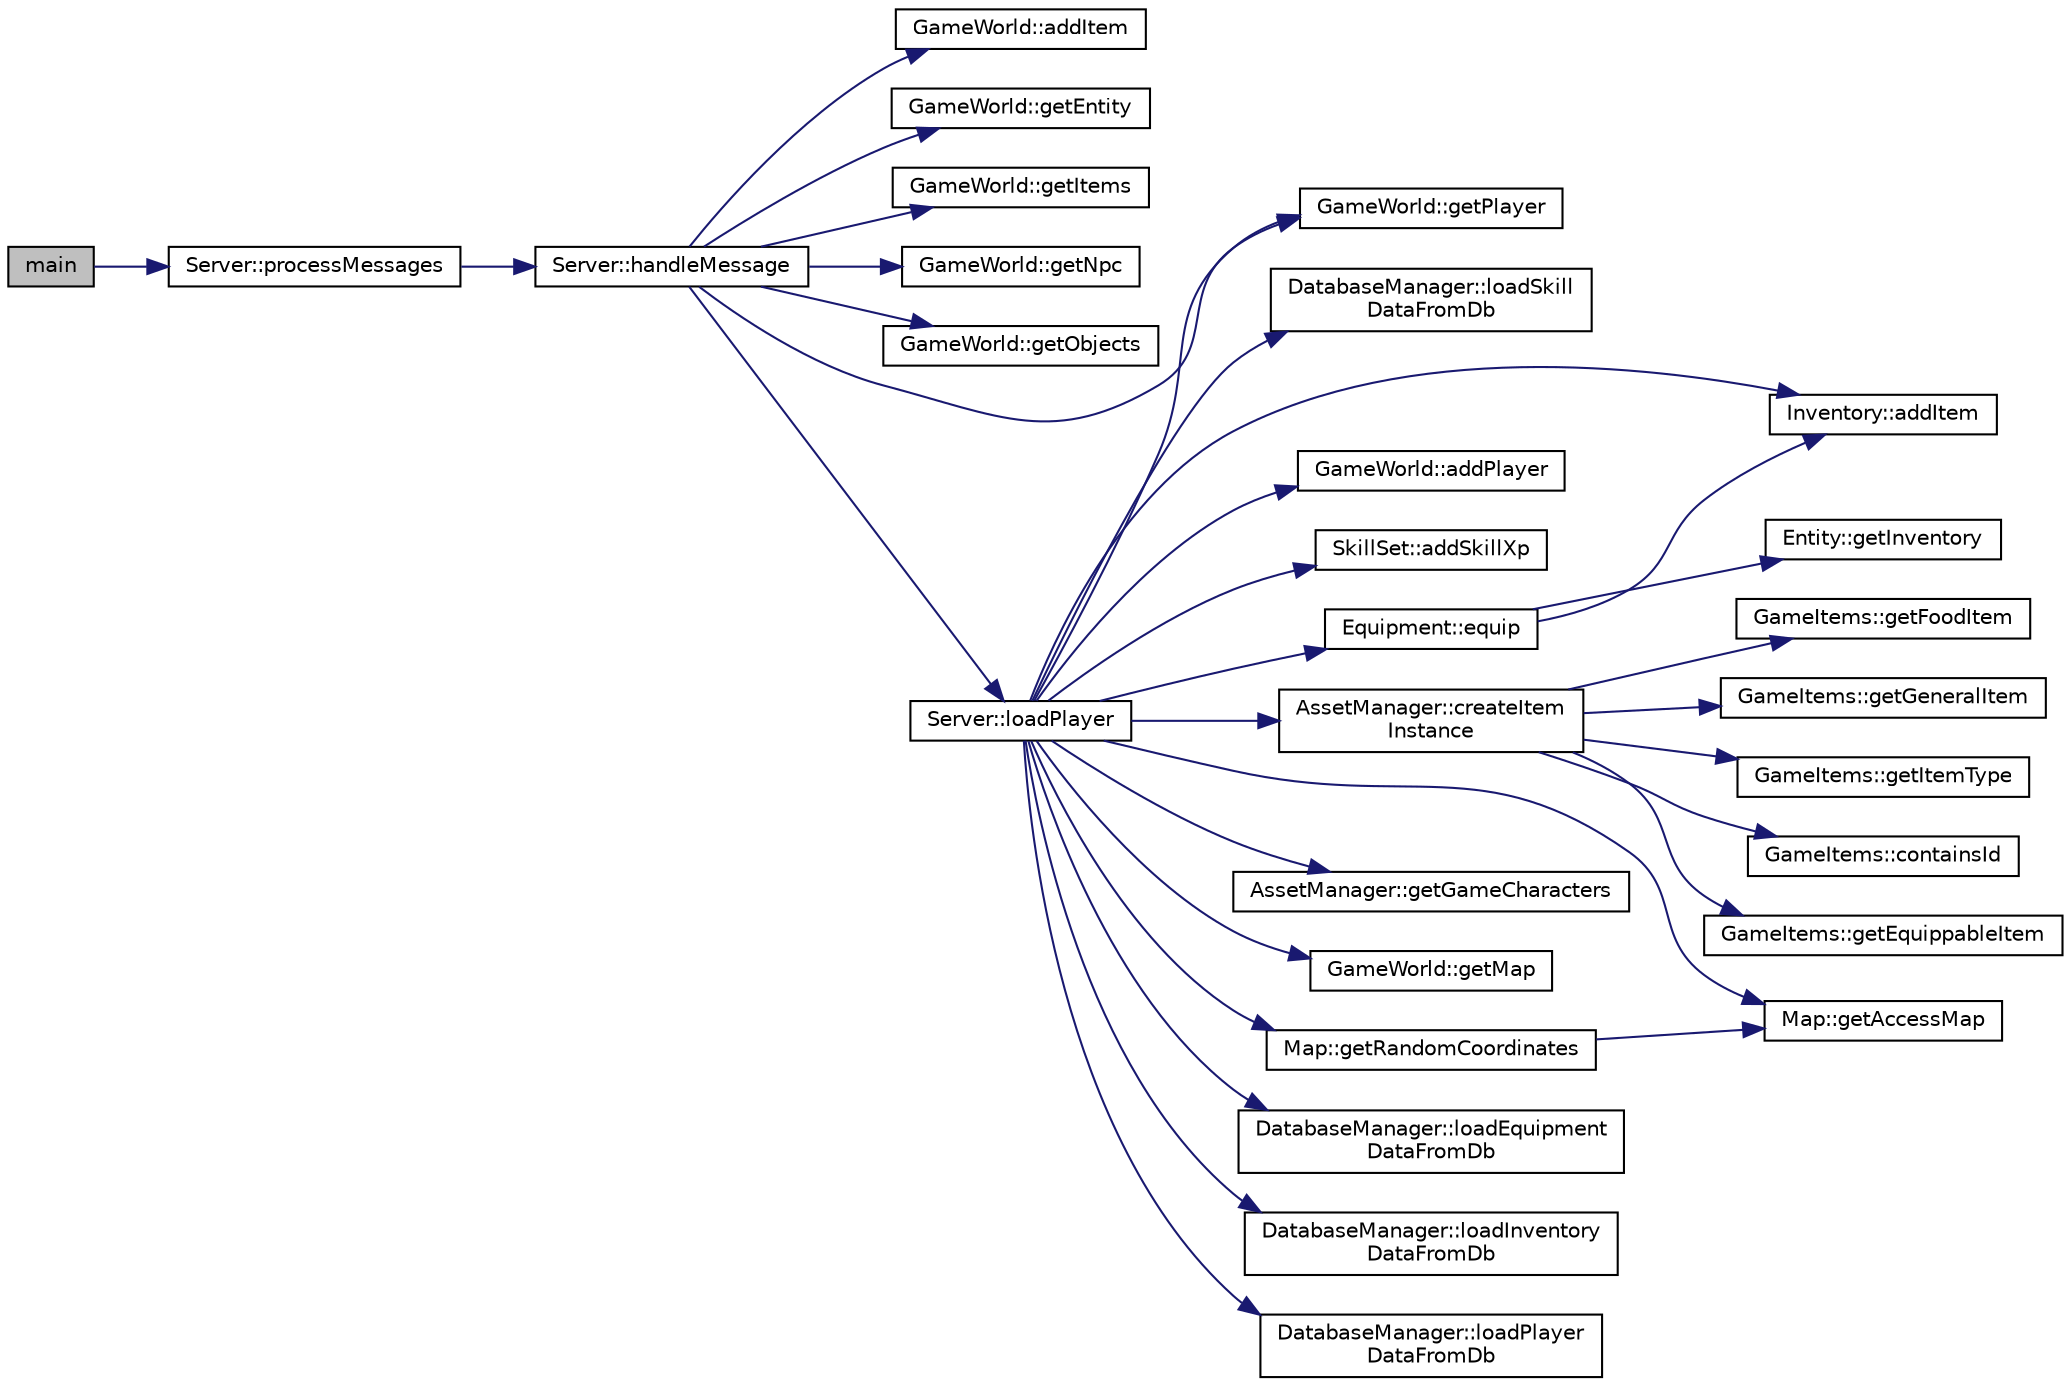 digraph "main"
{
 // LATEX_PDF_SIZE
  edge [fontname="Helvetica",fontsize="10",labelfontname="Helvetica",labelfontsize="10"];
  node [fontname="Helvetica",fontsize="10",shape=record];
  rankdir="LR";
  Node1 [label="main",height=0.2,width=0.4,color="black", fillcolor="grey75", style="filled", fontcolor="black",tooltip=" "];
  Node1 -> Node2 [color="midnightblue",fontsize="10",style="solid",fontname="Helvetica"];
  Node2 [label="Server::processMessages",height=0.2,width=0.4,color="black", fillcolor="white", style="filled",URL="$classServer.html#aee6c47f62d04cd4dcf435ccedfd05e2c",tooltip="Server's main loop for processing messages."];
  Node2 -> Node3 [color="midnightblue",fontsize="10",style="solid",fontname="Helvetica"];
  Node3 [label="Server::handleMessage",height=0.2,width=0.4,color="black", fillcolor="white", style="filled",URL="$classServer.html#a18a8fea9b1688c806fa5be9b4d5ac413",tooltip="Function to parse and act upon messages received from clients."];
  Node3 -> Node4 [color="midnightblue",fontsize="10",style="solid",fontname="Helvetica"];
  Node4 [label="GameWorld::addItem",height=0.2,width=0.4,color="black", fillcolor="white", style="filled",URL="$classGameWorld.html#a75842f451773ce94e3a08473d785eeae",tooltip="Add item to the game world."];
  Node3 -> Node5 [color="midnightblue",fontsize="10",style="solid",fontname="Helvetica"];
  Node5 [label="GameWorld::getEntity",height=0.2,width=0.4,color="black", fillcolor="white", style="filled",URL="$classGameWorld.html#a65428f2aa2e3756b7f37629202eca01a",tooltip="Get entity by id."];
  Node3 -> Node6 [color="midnightblue",fontsize="10",style="solid",fontname="Helvetica"];
  Node6 [label="GameWorld::getItems",height=0.2,width=0.4,color="black", fillcolor="white", style="filled",URL="$classGameWorld.html#a8c0d8959fcfb176402e4390dcc6628cb",tooltip="Get all items."];
  Node3 -> Node7 [color="midnightblue",fontsize="10",style="solid",fontname="Helvetica"];
  Node7 [label="GameWorld::getNpc",height=0.2,width=0.4,color="black", fillcolor="white", style="filled",URL="$classGameWorld.html#ad22cee4568685a8374beedaa179803e3",tooltip="Get npc by id."];
  Node3 -> Node8 [color="midnightblue",fontsize="10",style="solid",fontname="Helvetica"];
  Node8 [label="GameWorld::getObjects",height=0.2,width=0.4,color="black", fillcolor="white", style="filled",URL="$classGameWorld.html#ac53061b8a814e6228ac433cb91a1f511",tooltip="Get all objects."];
  Node3 -> Node9 [color="midnightblue",fontsize="10",style="solid",fontname="Helvetica"];
  Node9 [label="GameWorld::getPlayer",height=0.2,width=0.4,color="black", fillcolor="white", style="filled",URL="$classGameWorld.html#a477715a67955886d0076cec9fe72ba4e",tooltip=" "];
  Node3 -> Node10 [color="midnightblue",fontsize="10",style="solid",fontname="Helvetica"];
  Node10 [label="Server::loadPlayer",height=0.2,width=0.4,color="black", fillcolor="white", style="filled",URL="$classServer.html#ae66426d3906c2a9e5b217c65c4ce5db3",tooltip="Loads a player's data from the database and adds the player to the game."];
  Node10 -> Node11 [color="midnightblue",fontsize="10",style="solid",fontname="Helvetica"];
  Node11 [label="Inventory::addItem",height=0.2,width=0.4,color="black", fillcolor="white", style="filled",URL="$classInventory.html#a9e1fad5a5f8ef1d2aec5ba9d86531d0d",tooltip="Adds item to the inventory."];
  Node10 -> Node12 [color="midnightblue",fontsize="10",style="solid",fontname="Helvetica"];
  Node12 [label="GameWorld::addPlayer",height=0.2,width=0.4,color="black", fillcolor="white", style="filled",URL="$classGameWorld.html#a0ad32ed218a82dad3e31804c79ce1ae0",tooltip="Adds player to the game world."];
  Node10 -> Node13 [color="midnightblue",fontsize="10",style="solid",fontname="Helvetica"];
  Node13 [label="SkillSet::addSkillXp",height=0.2,width=0.4,color="black", fillcolor="white", style="filled",URL="$classSkillSet.html#a0e9dc971244988ca5f8aa14a37ec4193",tooltip="Adds the given amount of xp to the skill with the given id. Returns false if the addition failed,..."];
  Node10 -> Node14 [color="midnightblue",fontsize="10",style="solid",fontname="Helvetica"];
  Node14 [label="AssetManager::createItem\lInstance",height=0.2,width=0.4,color="black", fillcolor="white", style="filled",URL="$classAssetManager.html#a7112131ee4657d508b2029eebb3975f6",tooltip="Creates an instance of an item."];
  Node14 -> Node15 [color="midnightblue",fontsize="10",style="solid",fontname="Helvetica"];
  Node15 [label="GameItems::containsId",height=0.2,width=0.4,color="black", fillcolor="white", style="filled",URL="$structGameItems.html#aa28c24034d12b17b9f85d9c46d9cb9a1",tooltip=" "];
  Node14 -> Node16 [color="midnightblue",fontsize="10",style="solid",fontname="Helvetica"];
  Node16 [label="GameItems::getEquippableItem",height=0.2,width=0.4,color="black", fillcolor="white", style="filled",URL="$structGameItems.html#a12d353035869abb44b959b2fd56dc320",tooltip=" "];
  Node14 -> Node17 [color="midnightblue",fontsize="10",style="solid",fontname="Helvetica"];
  Node17 [label="GameItems::getFoodItem",height=0.2,width=0.4,color="black", fillcolor="white", style="filled",URL="$structGameItems.html#a5525518c6b68815489b0453e43da1024",tooltip=" "];
  Node14 -> Node18 [color="midnightblue",fontsize="10",style="solid",fontname="Helvetica"];
  Node18 [label="GameItems::getGeneralItem",height=0.2,width=0.4,color="black", fillcolor="white", style="filled",URL="$structGameItems.html#a0947ecd8654943fb367afd0bcb0d37b4",tooltip=" "];
  Node14 -> Node19 [color="midnightblue",fontsize="10",style="solid",fontname="Helvetica"];
  Node19 [label="GameItems::getItemType",height=0.2,width=0.4,color="black", fillcolor="white", style="filled",URL="$structGameItems.html#af9a7b3d5920e2b356499038c77ff4498",tooltip=" "];
  Node10 -> Node20 [color="midnightblue",fontsize="10",style="solid",fontname="Helvetica"];
  Node20 [label="Equipment::equip",height=0.2,width=0.4,color="black", fillcolor="white", style="filled",URL="$classEquipment.html#abcb4a83de923ee879f7dd8d770844d50",tooltip="Equip an EquippableItem to the proper slot."];
  Node20 -> Node11 [color="midnightblue",fontsize="10",style="solid",fontname="Helvetica"];
  Node20 -> Node21 [color="midnightblue",fontsize="10",style="solid",fontname="Helvetica"];
  Node21 [label="Entity::getInventory",height=0.2,width=0.4,color="black", fillcolor="white", style="filled",URL="$classEntity.html#a1f1ef1b13908ffef9f2c4f2f455fdb71",tooltip="Get the Inventory object of this entity."];
  Node10 -> Node22 [color="midnightblue",fontsize="10",style="solid",fontname="Helvetica"];
  Node22 [label="Map::getAccessMap",height=0.2,width=0.4,color="black", fillcolor="white", style="filled",URL="$classMap.html#a3a7c641cd6c7281013272940d0613d90",tooltip="Get the access map."];
  Node10 -> Node23 [color="midnightblue",fontsize="10",style="solid",fontname="Helvetica"];
  Node23 [label="AssetManager::getGameCharacters",height=0.2,width=0.4,color="black", fillcolor="white", style="filled",URL="$classAssetManager.html#a13997292d4ce8dfa909e939b20ac71d4",tooltip="Get the GameCharacters object."];
  Node10 -> Node24 [color="midnightblue",fontsize="10",style="solid",fontname="Helvetica"];
  Node24 [label="GameWorld::getMap",height=0.2,width=0.4,color="black", fillcolor="white", style="filled",URL="$classGameWorld.html#ae4becabfe7297060f0651c3700de73ea",tooltip=" "];
  Node10 -> Node9 [color="midnightblue",fontsize="10",style="solid",fontname="Helvetica"];
  Node10 -> Node25 [color="midnightblue",fontsize="10",style="solid",fontname="Helvetica"];
  Node25 [label="Map::getRandomCoordinates",height=0.2,width=0.4,color="black", fillcolor="white", style="filled",URL="$classMap.html#aa2714237c8af3b86a11dcebc6d944145",tooltip="Gets a random coordinate within the given bounds."];
  Node25 -> Node22 [color="midnightblue",fontsize="10",style="solid",fontname="Helvetica"];
  Node10 -> Node26 [color="midnightblue",fontsize="10",style="solid",fontname="Helvetica"];
  Node26 [label="DatabaseManager::loadEquipment\lDataFromDb",height=0.2,width=0.4,color="black", fillcolor="white", style="filled",URL="$classDatabaseManager.html#ac19b7e6c9c8c4d153d9a9eb53447324e",tooltip="Load player's equipment items from the database."];
  Node10 -> Node27 [color="midnightblue",fontsize="10",style="solid",fontname="Helvetica"];
  Node27 [label="DatabaseManager::loadInventory\lDataFromDb",height=0.2,width=0.4,color="black", fillcolor="white", style="filled",URL="$classDatabaseManager.html#aa4f19ca30119a8e9858080136ecb1084",tooltip="Load player's inventory items from the database."];
  Node10 -> Node28 [color="midnightblue",fontsize="10",style="solid",fontname="Helvetica"];
  Node28 [label="DatabaseManager::loadPlayer\lDataFromDb",height=0.2,width=0.4,color="black", fillcolor="white", style="filled",URL="$classDatabaseManager.html#acaa94a8a28b10b4c072ac66cde885fda",tooltip="Fetches player basic data from the database (table player) by username. Creates a new player with giv..."];
  Node10 -> Node29 [color="midnightblue",fontsize="10",style="solid",fontname="Helvetica"];
  Node29 [label="DatabaseManager::loadSkill\lDataFromDb",height=0.2,width=0.4,color="black", fillcolor="white", style="filled",URL="$classDatabaseManager.html#a57cd041b9297308d8f0572c575882a15",tooltip="Load player's skill data from the database."];
}
